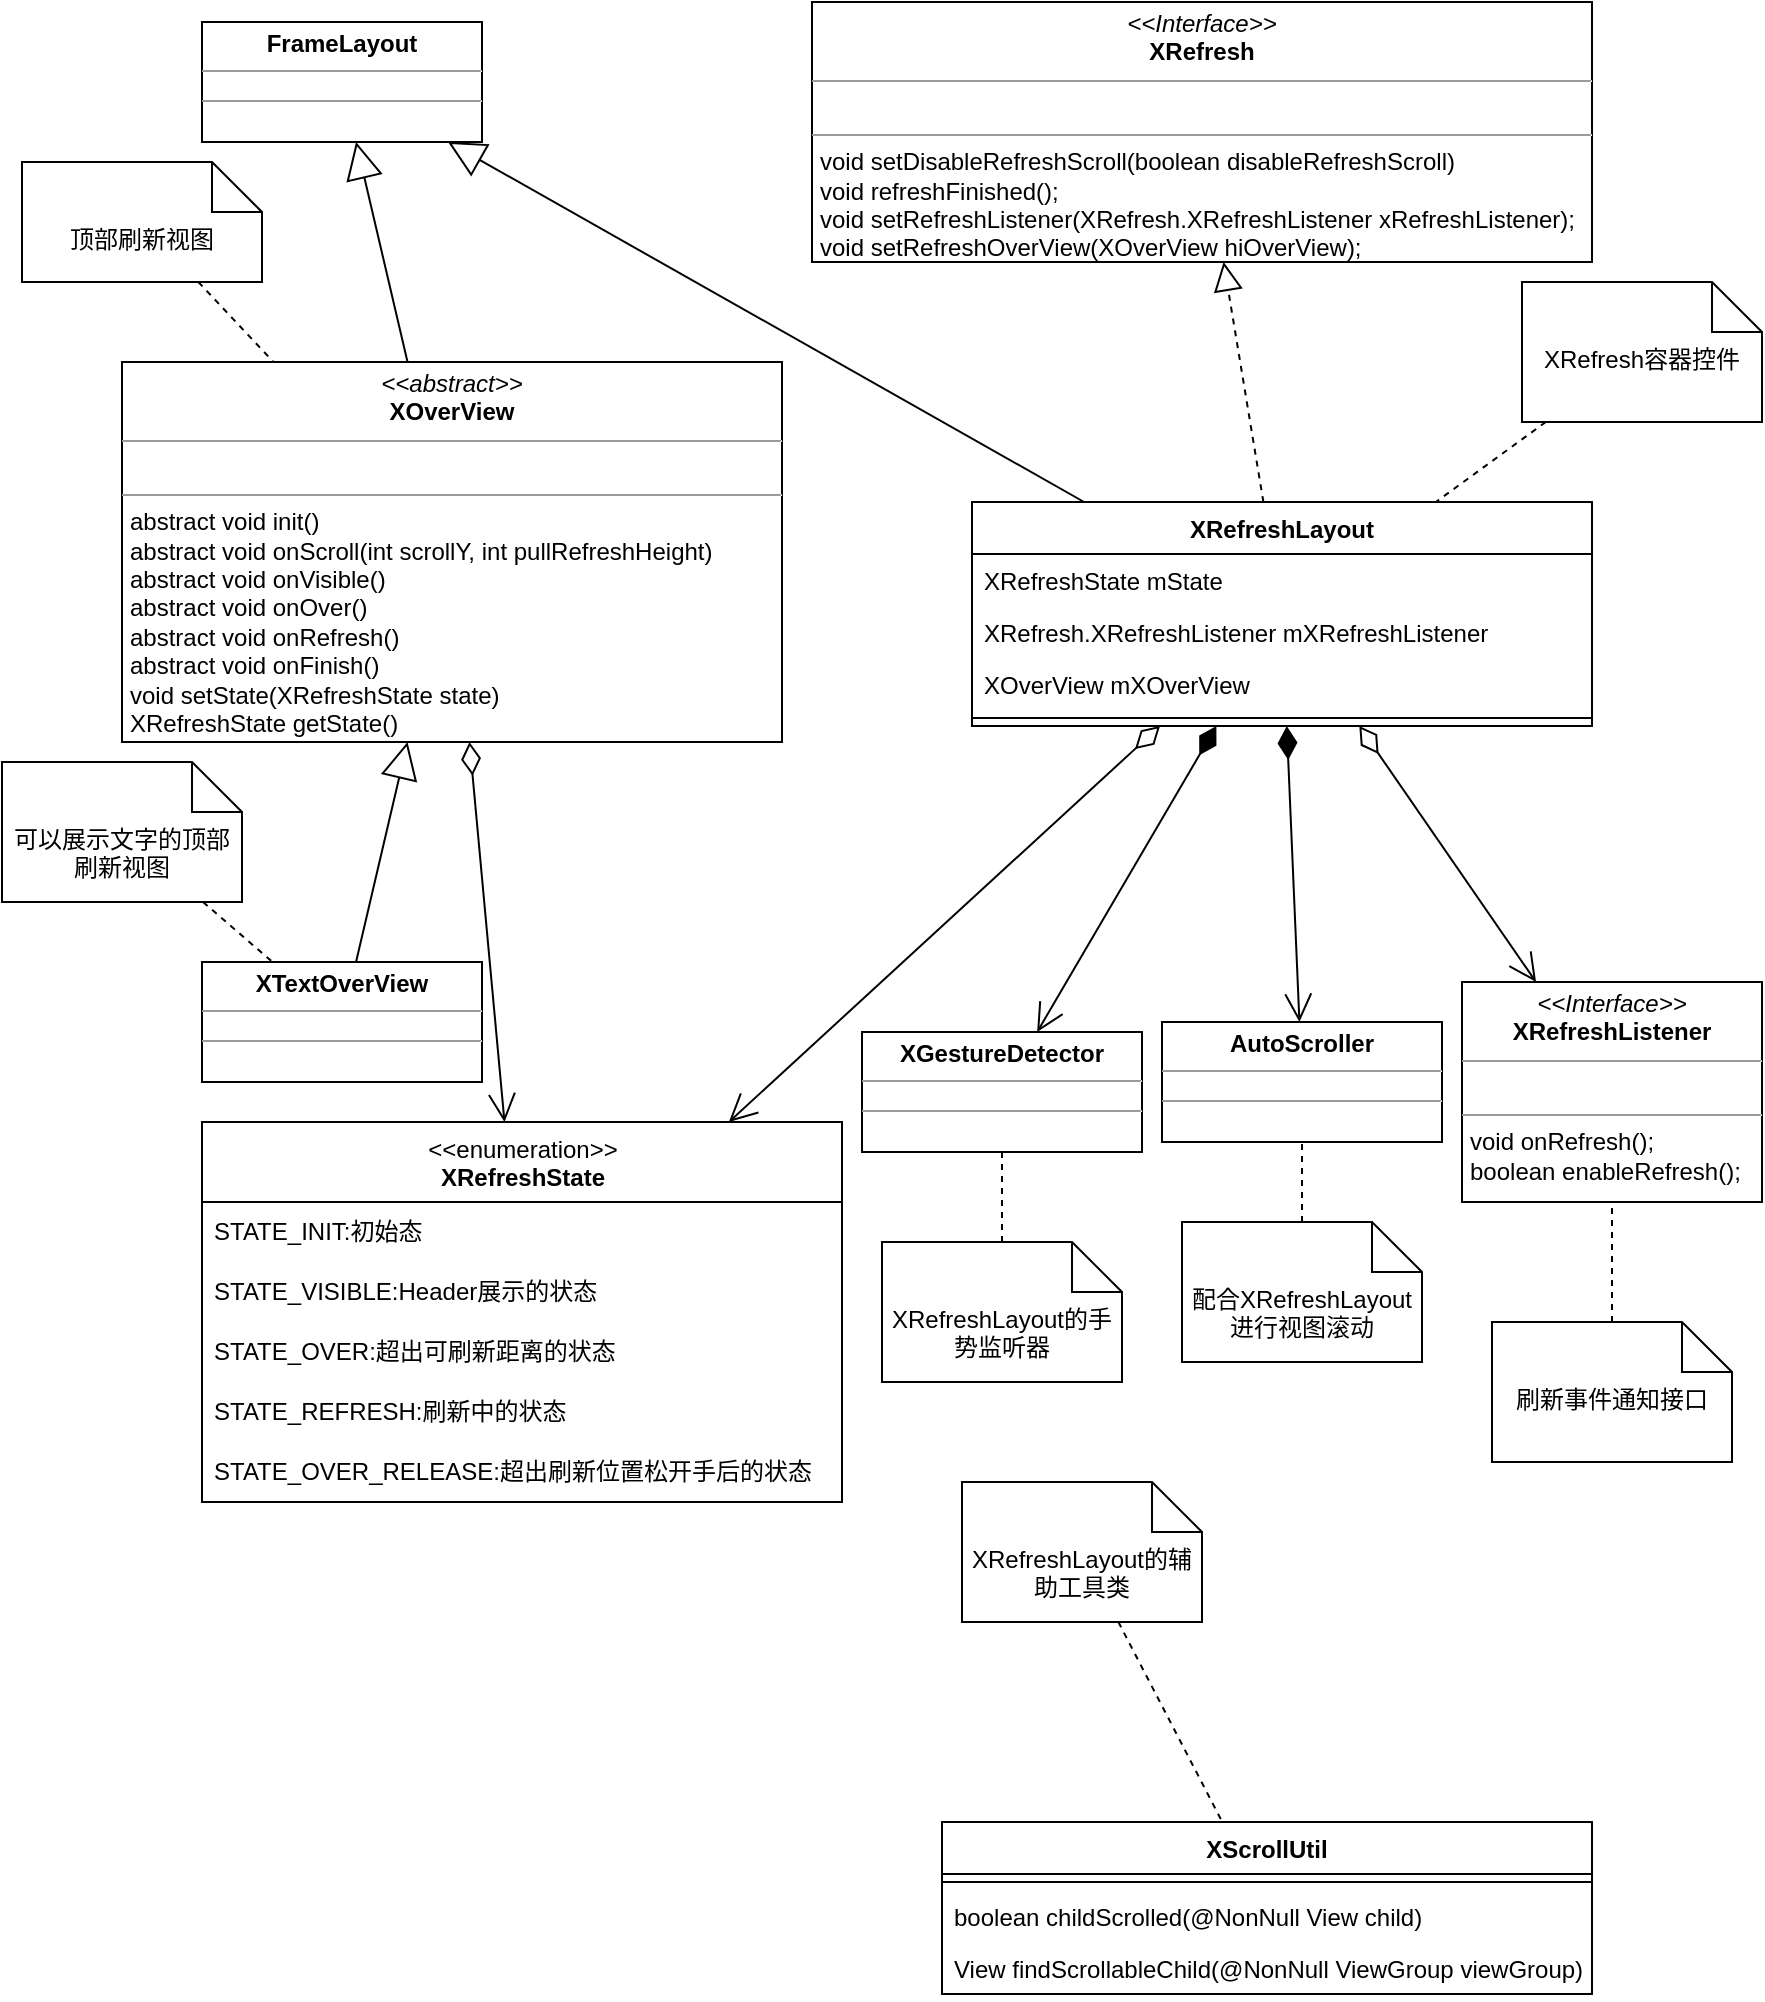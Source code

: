 <mxfile version="13.10.8" type="github">
  <diagram id="jB5Vw-AKAe0gXHLExQAc" name="Page-1">
    <mxGraphModel dx="2031" dy="2258" grid="1" gridSize="10" guides="1" tooltips="1" connect="1" arrows="1" fold="1" page="1" pageScale="1" pageWidth="827" pageHeight="1169" math="0" shadow="0">
      <root>
        <mxCell id="0" />
        <mxCell id="1" parent="0" />
        <mxCell id="ukffUeYoSBcB1woZIWtY-1" value="&lt;p style=&quot;margin: 0px ; margin-top: 4px ; text-align: center&quot;&gt;&lt;i&gt;&amp;lt;&amp;lt;abstract&amp;gt;&amp;gt;&lt;/i&gt;&lt;br&gt;&lt;b&gt;XOverView&lt;/b&gt;&lt;br&gt;&lt;/p&gt;&lt;hr size=&quot;1&quot;&gt;&lt;p style=&quot;margin: 0px ; margin-left: 4px&quot;&gt;&lt;br&gt;&lt;/p&gt;&lt;hr size=&quot;1&quot;&gt;&lt;p style=&quot;margin: 0px ; margin-left: 4px&quot;&gt;abstract void init()&lt;/p&gt;&lt;p style=&quot;margin: 0px ; margin-left: 4px&quot;&gt;abstract void onScroll(int scrollY, int pullRefreshHeight)&lt;/p&gt;&lt;p style=&quot;margin: 0px ; margin-left: 4px&quot;&gt;abstract void onVisible()&lt;br&gt;&lt;/p&gt;&lt;p style=&quot;margin: 0px ; margin-left: 4px&quot;&gt;abstract void onOver()&lt;br&gt;&lt;/p&gt;&lt;p style=&quot;margin: 0px ; margin-left: 4px&quot;&gt;abstract void onRefresh()&lt;br&gt;&lt;/p&gt;&lt;p style=&quot;margin: 0px ; margin-left: 4px&quot;&gt;abstract void onFinish()&lt;br&gt;&lt;/p&gt;&lt;p style=&quot;margin: 0px ; margin-left: 4px&quot;&gt;void setState(XRefreshState state)&lt;br&gt;&lt;/p&gt;&lt;p style=&quot;margin: 0px ; margin-left: 4px&quot;&gt;XRefreshState getState()&lt;br&gt;&lt;/p&gt;&lt;p style=&quot;margin: 0px ; margin-left: 4px&quot;&gt;&lt;br&gt;&lt;/p&gt;" style="verticalAlign=top;align=left;overflow=fill;fontSize=12;fontFamily=Helvetica;html=1;" vertex="1" parent="1">
          <mxGeometry x="280" y="130" width="330" height="190" as="geometry" />
        </mxCell>
        <mxCell id="ukffUeYoSBcB1woZIWtY-6" value="" style="endArrow=block;endSize=16;endFill=0;html=1;" edge="1" parent="1" source="ukffUeYoSBcB1woZIWtY-30" target="ukffUeYoSBcB1woZIWtY-1">
          <mxGeometry width="160" relative="1" as="geometry">
            <mxPoint x="346.91" y="650" as="sourcePoint" />
            <mxPoint x="250" y="600" as="targetPoint" />
          </mxGeometry>
        </mxCell>
        <mxCell id="ukffUeYoSBcB1woZIWtY-7" value="&amp;lt;&amp;lt;enumeration&amp;gt;&amp;gt;&lt;br&gt;&lt;b&gt;XRefreshState&lt;/b&gt;" style="swimlane;fontStyle=0;align=center;verticalAlign=top;childLayout=stackLayout;horizontal=1;startSize=40;horizontalStack=0;resizeParent=1;resizeParentMax=0;resizeLast=0;collapsible=0;marginBottom=0;html=1;" vertex="1" parent="1">
          <mxGeometry x="320" y="510" width="320" height="190" as="geometry" />
        </mxCell>
        <mxCell id="ukffUeYoSBcB1woZIWtY-8" value="STATE_INIT:初始态" style="text;html=1;strokeColor=none;fillColor=none;align=left;verticalAlign=middle;spacingLeft=4;spacingRight=4;overflow=hidden;rotatable=0;points=[[0,0.5],[1,0.5]];portConstraint=eastwest;" vertex="1" parent="ukffUeYoSBcB1woZIWtY-7">
          <mxGeometry y="40" width="320" height="30" as="geometry" />
        </mxCell>
        <mxCell id="ukffUeYoSBcB1woZIWtY-9" value="STATE_VISIBLE:Header展示的状态" style="text;html=1;strokeColor=none;fillColor=none;align=left;verticalAlign=middle;spacingLeft=4;spacingRight=4;overflow=hidden;rotatable=0;points=[[0,0.5],[1,0.5]];portConstraint=eastwest;" vertex="1" parent="ukffUeYoSBcB1woZIWtY-7">
          <mxGeometry y="70" width="320" height="30" as="geometry" />
        </mxCell>
        <mxCell id="ukffUeYoSBcB1woZIWtY-10" value="STATE_OVER:超出可刷新距离的状态" style="text;html=1;strokeColor=none;fillColor=none;align=left;verticalAlign=middle;spacingLeft=4;spacingRight=4;overflow=hidden;rotatable=0;points=[[0,0.5],[1,0.5]];portConstraint=eastwest;" vertex="1" parent="ukffUeYoSBcB1woZIWtY-7">
          <mxGeometry y="100" width="320" height="30" as="geometry" />
        </mxCell>
        <mxCell id="ukffUeYoSBcB1woZIWtY-11" value="STATE_REFRESH:刷新中的状态" style="text;html=1;strokeColor=none;fillColor=none;align=left;verticalAlign=middle;spacingLeft=4;spacingRight=4;overflow=hidden;rotatable=0;points=[[0,0.5],[1,0.5]];portConstraint=eastwest;" vertex="1" parent="ukffUeYoSBcB1woZIWtY-7">
          <mxGeometry y="130" width="320" height="30" as="geometry" />
        </mxCell>
        <mxCell id="ukffUeYoSBcB1woZIWtY-12" value="STATE_OVER_RELEASE:超出刷新位置松开手后的状态" style="text;html=1;strokeColor=none;fillColor=none;align=left;verticalAlign=middle;spacingLeft=4;spacingRight=4;overflow=hidden;rotatable=0;points=[[0,0.5],[1,0.5]];portConstraint=eastwest;" vertex="1" parent="ukffUeYoSBcB1woZIWtY-7">
          <mxGeometry y="160" width="320" height="30" as="geometry" />
        </mxCell>
        <mxCell id="ukffUeYoSBcB1woZIWtY-16" value="" style="endArrow=open;html=1;endSize=12;startArrow=diamondThin;startSize=14;startFill=0;align=left;verticalAlign=bottom;" edge="1" parent="1" source="ukffUeYoSBcB1woZIWtY-1" target="ukffUeYoSBcB1woZIWtY-7">
          <mxGeometry x="-1" y="3" relative="1" as="geometry">
            <mxPoint x="570" y="630" as="sourcePoint" />
            <mxPoint x="730" y="630" as="targetPoint" />
          </mxGeometry>
        </mxCell>
        <mxCell id="ukffUeYoSBcB1woZIWtY-17" value="XRefreshLayout" style="swimlane;fontStyle=1;align=center;verticalAlign=top;childLayout=stackLayout;horizontal=1;startSize=26;horizontalStack=0;resizeParent=1;resizeParentMax=0;resizeLast=0;collapsible=1;marginBottom=0;" vertex="1" parent="1">
          <mxGeometry x="705" y="200" width="310" height="112" as="geometry" />
        </mxCell>
        <mxCell id="ukffUeYoSBcB1woZIWtY-18" value="XRefreshState mState" style="text;strokeColor=none;fillColor=none;align=left;verticalAlign=top;spacingLeft=4;spacingRight=4;overflow=hidden;rotatable=0;points=[[0,0.5],[1,0.5]];portConstraint=eastwest;" vertex="1" parent="ukffUeYoSBcB1woZIWtY-17">
          <mxGeometry y="26" width="310" height="26" as="geometry" />
        </mxCell>
        <mxCell id="ukffUeYoSBcB1woZIWtY-21" value="XRefresh.XRefreshListener mXRefreshListener" style="text;strokeColor=none;fillColor=none;align=left;verticalAlign=top;spacingLeft=4;spacingRight=4;overflow=hidden;rotatable=0;points=[[0,0.5],[1,0.5]];portConstraint=eastwest;" vertex="1" parent="ukffUeYoSBcB1woZIWtY-17">
          <mxGeometry y="52" width="310" height="26" as="geometry" />
        </mxCell>
        <mxCell id="ukffUeYoSBcB1woZIWtY-22" value="XOverView mXOverView" style="text;strokeColor=none;fillColor=none;align=left;verticalAlign=top;spacingLeft=4;spacingRight=4;overflow=hidden;rotatable=0;points=[[0,0.5],[1,0.5]];portConstraint=eastwest;" vertex="1" parent="ukffUeYoSBcB1woZIWtY-17">
          <mxGeometry y="78" width="310" height="26" as="geometry" />
        </mxCell>
        <mxCell id="ukffUeYoSBcB1woZIWtY-19" value="" style="line;strokeWidth=1;fillColor=none;align=left;verticalAlign=middle;spacingTop=-1;spacingLeft=3;spacingRight=3;rotatable=0;labelPosition=right;points=[];portConstraint=eastwest;" vertex="1" parent="ukffUeYoSBcB1woZIWtY-17">
          <mxGeometry y="104" width="310" height="8" as="geometry" />
        </mxCell>
        <mxCell id="ukffUeYoSBcB1woZIWtY-23" value="" style="endArrow=open;html=1;endSize=12;startArrow=diamondThin;startSize=14;startFill=0;align=left;verticalAlign=bottom;" edge="1" parent="1" source="ukffUeYoSBcB1woZIWtY-17" target="ukffUeYoSBcB1woZIWtY-7">
          <mxGeometry x="-1" y="3" relative="1" as="geometry">
            <mxPoint x="780" y="480" as="sourcePoint" />
            <mxPoint x="930" y="480" as="targetPoint" />
          </mxGeometry>
        </mxCell>
        <mxCell id="ukffUeYoSBcB1woZIWtY-29" value="&lt;p style=&quot;margin: 0px ; margin-top: 4px ; text-align: center&quot;&gt;&lt;b&gt;XGestureDetector&lt;/b&gt;&lt;br&gt;&lt;/p&gt;&lt;hr size=&quot;1&quot;&gt;&lt;div style=&quot;height: 2px&quot;&gt;&lt;/div&gt;&lt;hr size=&quot;1&quot;&gt;&lt;div style=&quot;height: 2px&quot;&gt;&lt;/div&gt;" style="verticalAlign=top;align=left;overflow=fill;fontSize=12;fontFamily=Helvetica;html=1;" vertex="1" parent="1">
          <mxGeometry x="650" y="465" width="140" height="60" as="geometry" />
        </mxCell>
        <mxCell id="ukffUeYoSBcB1woZIWtY-30" value="&lt;p style=&quot;margin: 0px ; margin-top: 4px ; text-align: center&quot;&gt;&lt;b&gt;XTextOverView&lt;/b&gt;&lt;br&gt;&lt;/p&gt;&lt;hr size=&quot;1&quot;&gt;&lt;div style=&quot;height: 2px&quot;&gt;&lt;/div&gt;&lt;hr size=&quot;1&quot;&gt;&lt;div style=&quot;height: 2px&quot;&gt;&lt;/div&gt;" style="verticalAlign=top;align=left;overflow=fill;fontSize=12;fontFamily=Helvetica;html=1;" vertex="1" parent="1">
          <mxGeometry x="320" y="430" width="140" height="60" as="geometry" />
        </mxCell>
        <mxCell id="ukffUeYoSBcB1woZIWtY-31" value="" style="endArrow=open;html=1;endSize=12;startArrow=diamondThin;startSize=14;startFill=1;align=left;verticalAlign=bottom;" edge="1" parent="1" source="ukffUeYoSBcB1woZIWtY-17" target="ukffUeYoSBcB1woZIWtY-29">
          <mxGeometry x="-1" y="3" relative="1" as="geometry">
            <mxPoint x="910" y="450" as="sourcePoint" />
            <mxPoint x="1070" y="450" as="targetPoint" />
          </mxGeometry>
        </mxCell>
        <mxCell id="ukffUeYoSBcB1woZIWtY-32" value="&lt;p style=&quot;margin: 0px ; margin-top: 4px ; text-align: center&quot;&gt;&lt;b&gt;AutoScroller&lt;/b&gt;&lt;br&gt;&lt;/p&gt;&lt;hr size=&quot;1&quot;&gt;&lt;div style=&quot;height: 2px&quot;&gt;&lt;/div&gt;&lt;hr size=&quot;1&quot;&gt;&lt;div style=&quot;height: 2px&quot;&gt;&lt;/div&gt;" style="verticalAlign=top;align=left;overflow=fill;fontSize=12;fontFamily=Helvetica;html=1;" vertex="1" parent="1">
          <mxGeometry x="800" y="460" width="140" height="60" as="geometry" />
        </mxCell>
        <mxCell id="ukffUeYoSBcB1woZIWtY-33" value="" style="endArrow=open;html=1;endSize=12;startArrow=diamondThin;startSize=14;startFill=1;align=left;verticalAlign=bottom;" edge="1" parent="1" source="ukffUeYoSBcB1woZIWtY-17" target="ukffUeYoSBcB1woZIWtY-32">
          <mxGeometry x="-1" y="3" relative="1" as="geometry">
            <mxPoint x="1080" y="430" as="sourcePoint" />
            <mxPoint x="1240" y="430" as="targetPoint" />
          </mxGeometry>
        </mxCell>
        <mxCell id="ukffUeYoSBcB1woZIWtY-34" value="&lt;p style=&quot;margin: 0px ; margin-top: 4px ; text-align: center&quot;&gt;&lt;i&gt;&amp;lt;&amp;lt;Interface&amp;gt;&amp;gt;&lt;/i&gt;&lt;br&gt;&lt;b&gt;XRefreshListener&lt;/b&gt;&lt;br&gt;&lt;/p&gt;&lt;hr size=&quot;1&quot;&gt;&lt;p style=&quot;margin: 0px ; margin-left: 4px&quot;&gt;&lt;br&gt;&lt;/p&gt;&lt;hr size=&quot;1&quot;&gt;&lt;p style=&quot;margin: 0px ; margin-left: 4px&quot;&gt;void onRefresh();&lt;br&gt;boolean enableRefresh();&lt;/p&gt;" style="verticalAlign=top;align=left;overflow=fill;fontSize=12;fontFamily=Helvetica;html=1;" vertex="1" parent="1">
          <mxGeometry x="950" y="440" width="150" height="110" as="geometry" />
        </mxCell>
        <mxCell id="ukffUeYoSBcB1woZIWtY-35" value="" style="endArrow=open;html=1;endSize=12;startArrow=diamondThin;startSize=14;startFill=0;align=left;verticalAlign=bottom;" edge="1" parent="1" source="ukffUeYoSBcB1woZIWtY-17" target="ukffUeYoSBcB1woZIWtY-34">
          <mxGeometry x="-1" y="3" relative="1" as="geometry">
            <mxPoint x="1020" y="340" as="sourcePoint" />
            <mxPoint x="1180" y="340" as="targetPoint" />
          </mxGeometry>
        </mxCell>
        <mxCell id="ukffUeYoSBcB1woZIWtY-36" value="&lt;p style=&quot;margin: 0px ; margin-top: 4px ; text-align: center&quot;&gt;&lt;i&gt;&amp;lt;&amp;lt;Interface&amp;gt;&amp;gt;&lt;/i&gt;&lt;br&gt;&lt;b&gt;XRefresh&lt;/b&gt;&lt;br&gt;&lt;/p&gt;&lt;hr size=&quot;1&quot;&gt;&lt;p style=&quot;margin: 0px ; margin-left: 4px&quot;&gt;&lt;br&gt;&lt;/p&gt;&lt;hr size=&quot;1&quot;&gt;&lt;p style=&quot;margin: 0px ; margin-left: 4px&quot;&gt;void setDisableRefreshScroll(boolean disableRefreshScroll)&lt;br&gt;void refreshFinished();&lt;/p&gt;&lt;p style=&quot;margin: 0px ; margin-left: 4px&quot;&gt;void setRefreshListener(XRefresh.XRefreshListener xRefreshListener);&lt;br&gt;&lt;/p&gt;&lt;p style=&quot;margin: 0px ; margin-left: 4px&quot;&gt;void setRefreshOverView(XOverView hiOverView);&lt;br&gt;&lt;/p&gt;" style="verticalAlign=top;align=left;overflow=fill;fontSize=12;fontFamily=Helvetica;html=1;" vertex="1" parent="1">
          <mxGeometry x="625" y="-50" width="390" height="130" as="geometry" />
        </mxCell>
        <mxCell id="ukffUeYoSBcB1woZIWtY-37" value="" style="endArrow=block;dashed=1;endFill=0;endSize=12;html=1;" edge="1" parent="1" source="ukffUeYoSBcB1woZIWtY-17" target="ukffUeYoSBcB1woZIWtY-36">
          <mxGeometry width="160" relative="1" as="geometry">
            <mxPoint x="580" y="250" as="sourcePoint" />
            <mxPoint x="740" y="250" as="targetPoint" />
          </mxGeometry>
        </mxCell>
        <mxCell id="ukffUeYoSBcB1woZIWtY-38" value="&lt;p style=&quot;margin: 0px ; margin-top: 4px ; text-align: center&quot;&gt;&lt;b&gt;FrameLayout&lt;/b&gt;&lt;br&gt;&lt;/p&gt;&lt;hr size=&quot;1&quot;&gt;&lt;div style=&quot;height: 2px&quot;&gt;&lt;/div&gt;&lt;hr size=&quot;1&quot;&gt;&lt;div style=&quot;height: 2px&quot;&gt;&lt;/div&gt;" style="verticalAlign=top;align=left;overflow=fill;fontSize=12;fontFamily=Helvetica;html=1;" vertex="1" parent="1">
          <mxGeometry x="320" y="-40" width="140" height="60" as="geometry" />
        </mxCell>
        <mxCell id="ukffUeYoSBcB1woZIWtY-39" value="" style="endArrow=block;endSize=16;endFill=0;html=1;" edge="1" parent="1" source="ukffUeYoSBcB1woZIWtY-1" target="ukffUeYoSBcB1woZIWtY-38">
          <mxGeometry width="160" relative="1" as="geometry">
            <mxPoint x="420" y="290" as="sourcePoint" />
            <mxPoint x="580" y="290" as="targetPoint" />
          </mxGeometry>
        </mxCell>
        <mxCell id="ukffUeYoSBcB1woZIWtY-40" value="" style="endArrow=block;endSize=16;endFill=0;html=1;" edge="1" parent="1" source="ukffUeYoSBcB1woZIWtY-17" target="ukffUeYoSBcB1woZIWtY-38">
          <mxGeometry width="160" relative="1" as="geometry">
            <mxPoint x="600" y="290" as="sourcePoint" />
            <mxPoint x="760" y="290" as="targetPoint" />
          </mxGeometry>
        </mxCell>
        <mxCell id="ukffUeYoSBcB1woZIWtY-42" value="XScrollUtil" style="swimlane;fontStyle=1;align=center;verticalAlign=top;childLayout=stackLayout;horizontal=1;startSize=26;horizontalStack=0;resizeParent=1;resizeParentMax=0;resizeLast=0;collapsible=1;marginBottom=0;" vertex="1" parent="1">
          <mxGeometry x="690" y="860" width="325" height="86" as="geometry" />
        </mxCell>
        <mxCell id="ukffUeYoSBcB1woZIWtY-44" value="" style="line;strokeWidth=1;fillColor=none;align=left;verticalAlign=middle;spacingTop=-1;spacingLeft=3;spacingRight=3;rotatable=0;labelPosition=right;points=[];portConstraint=eastwest;" vertex="1" parent="ukffUeYoSBcB1woZIWtY-42">
          <mxGeometry y="26" width="325" height="8" as="geometry" />
        </mxCell>
        <mxCell id="ukffUeYoSBcB1woZIWtY-45" value="boolean childScrolled(@NonNull View child)" style="text;strokeColor=none;fillColor=none;align=left;verticalAlign=top;spacingLeft=4;spacingRight=4;overflow=hidden;rotatable=0;points=[[0,0.5],[1,0.5]];portConstraint=eastwest;" vertex="1" parent="ukffUeYoSBcB1woZIWtY-42">
          <mxGeometry y="34" width="325" height="26" as="geometry" />
        </mxCell>
        <mxCell id="ukffUeYoSBcB1woZIWtY-46" value="View findScrollableChild(@NonNull ViewGroup viewGroup)" style="text;strokeColor=none;fillColor=none;align=left;verticalAlign=top;spacingLeft=4;spacingRight=4;overflow=hidden;rotatable=0;points=[[0,0.5],[1,0.5]];portConstraint=eastwest;" vertex="1" parent="ukffUeYoSBcB1woZIWtY-42">
          <mxGeometry y="60" width="325" height="26" as="geometry" />
        </mxCell>
        <mxCell id="ukffUeYoSBcB1woZIWtY-49" style="edgeStyle=none;rounded=0;orthogonalLoop=1;jettySize=auto;html=1;endArrow=none;endFill=0;dashed=1;" edge="1" parent="1" source="ukffUeYoSBcB1woZIWtY-47" target="ukffUeYoSBcB1woZIWtY-1">
          <mxGeometry relative="1" as="geometry" />
        </mxCell>
        <mxCell id="ukffUeYoSBcB1woZIWtY-47" value="顶部刷新视图" style="shape=note2;boundedLbl=1;whiteSpace=wrap;html=1;size=25;verticalAlign=top;align=center;" vertex="1" parent="1">
          <mxGeometry x="230" y="30" width="120" height="60" as="geometry" />
        </mxCell>
        <mxCell id="ukffUeYoSBcB1woZIWtY-51" style="edgeStyle=none;rounded=0;orthogonalLoop=1;jettySize=auto;html=1;dashed=1;endArrow=none;endFill=0;" edge="1" parent="1" source="ukffUeYoSBcB1woZIWtY-50" target="ukffUeYoSBcB1woZIWtY-30">
          <mxGeometry relative="1" as="geometry" />
        </mxCell>
        <mxCell id="ukffUeYoSBcB1woZIWtY-50" value="可以展示文字的顶部刷新视图" style="shape=note2;boundedLbl=1;whiteSpace=wrap;html=1;size=25;verticalAlign=top;align=center;" vertex="1" parent="1">
          <mxGeometry x="220" y="330" width="120" height="70" as="geometry" />
        </mxCell>
        <mxCell id="ukffUeYoSBcB1woZIWtY-53" style="edgeStyle=none;rounded=0;orthogonalLoop=1;jettySize=auto;html=1;dashed=1;endArrow=none;endFill=0;" edge="1" parent="1" source="ukffUeYoSBcB1woZIWtY-52" target="ukffUeYoSBcB1woZIWtY-29">
          <mxGeometry relative="1" as="geometry" />
        </mxCell>
        <mxCell id="ukffUeYoSBcB1woZIWtY-52" value="XRefreshLayout的手势监听器" style="shape=note2;boundedLbl=1;whiteSpace=wrap;html=1;size=25;verticalAlign=top;align=center;" vertex="1" parent="1">
          <mxGeometry x="660" y="570" width="120" height="70" as="geometry" />
        </mxCell>
        <mxCell id="ukffUeYoSBcB1woZIWtY-58" style="edgeStyle=none;rounded=0;orthogonalLoop=1;jettySize=auto;html=1;dashed=1;endArrow=none;endFill=0;" edge="1" parent="1" source="ukffUeYoSBcB1woZIWtY-57" target="ukffUeYoSBcB1woZIWtY-17">
          <mxGeometry relative="1" as="geometry" />
        </mxCell>
        <mxCell id="ukffUeYoSBcB1woZIWtY-57" value="XRefresh容器控件" style="shape=note2;boundedLbl=1;whiteSpace=wrap;html=1;size=25;verticalAlign=top;align=center;" vertex="1" parent="1">
          <mxGeometry x="980" y="90" width="120" height="70" as="geometry" />
        </mxCell>
        <mxCell id="ukffUeYoSBcB1woZIWtY-60" style="edgeStyle=none;rounded=0;orthogonalLoop=1;jettySize=auto;html=1;dashed=1;endArrow=none;endFill=0;" edge="1" parent="1" source="ukffUeYoSBcB1woZIWtY-59" target="ukffUeYoSBcB1woZIWtY-32">
          <mxGeometry relative="1" as="geometry" />
        </mxCell>
        <mxCell id="ukffUeYoSBcB1woZIWtY-59" value="配合XRefreshLayout进行视图滚动" style="shape=note2;boundedLbl=1;whiteSpace=wrap;html=1;size=25;verticalAlign=top;align=center;" vertex="1" parent="1">
          <mxGeometry x="810" y="560" width="120" height="70" as="geometry" />
        </mxCell>
        <mxCell id="ukffUeYoSBcB1woZIWtY-62" style="edgeStyle=none;rounded=0;orthogonalLoop=1;jettySize=auto;html=1;dashed=1;endArrow=none;endFill=0;" edge="1" parent="1" source="ukffUeYoSBcB1woZIWtY-61" target="ukffUeYoSBcB1woZIWtY-34">
          <mxGeometry relative="1" as="geometry" />
        </mxCell>
        <mxCell id="ukffUeYoSBcB1woZIWtY-61" value="刷新事件通知接口" style="shape=note2;boundedLbl=1;whiteSpace=wrap;html=1;size=25;verticalAlign=top;align=center;" vertex="1" parent="1">
          <mxGeometry x="965" y="610" width="120" height="70" as="geometry" />
        </mxCell>
        <mxCell id="ukffUeYoSBcB1woZIWtY-64" style="edgeStyle=none;rounded=0;orthogonalLoop=1;jettySize=auto;html=1;dashed=1;endArrow=none;endFill=0;" edge="1" parent="1" source="ukffUeYoSBcB1woZIWtY-63" target="ukffUeYoSBcB1woZIWtY-42">
          <mxGeometry relative="1" as="geometry" />
        </mxCell>
        <mxCell id="ukffUeYoSBcB1woZIWtY-63" value="XRefreshLayout的辅助工具类" style="shape=note2;boundedLbl=1;whiteSpace=wrap;html=1;size=25;verticalAlign=top;align=center;" vertex="1" parent="1">
          <mxGeometry x="700" y="690" width="120" height="70" as="geometry" />
        </mxCell>
      </root>
    </mxGraphModel>
  </diagram>
</mxfile>
